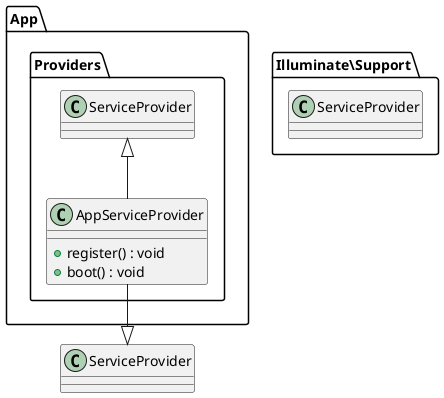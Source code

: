 @startuml
namespace App.Providers {
    class AppServiceProvider extends ServiceProvider {
        + register() : void
        + boot() : void
    }
}

namespace Illuminate\Support {
    class ServiceProvider
}

AppServiceProvider --|> ServiceProvider
@enduml